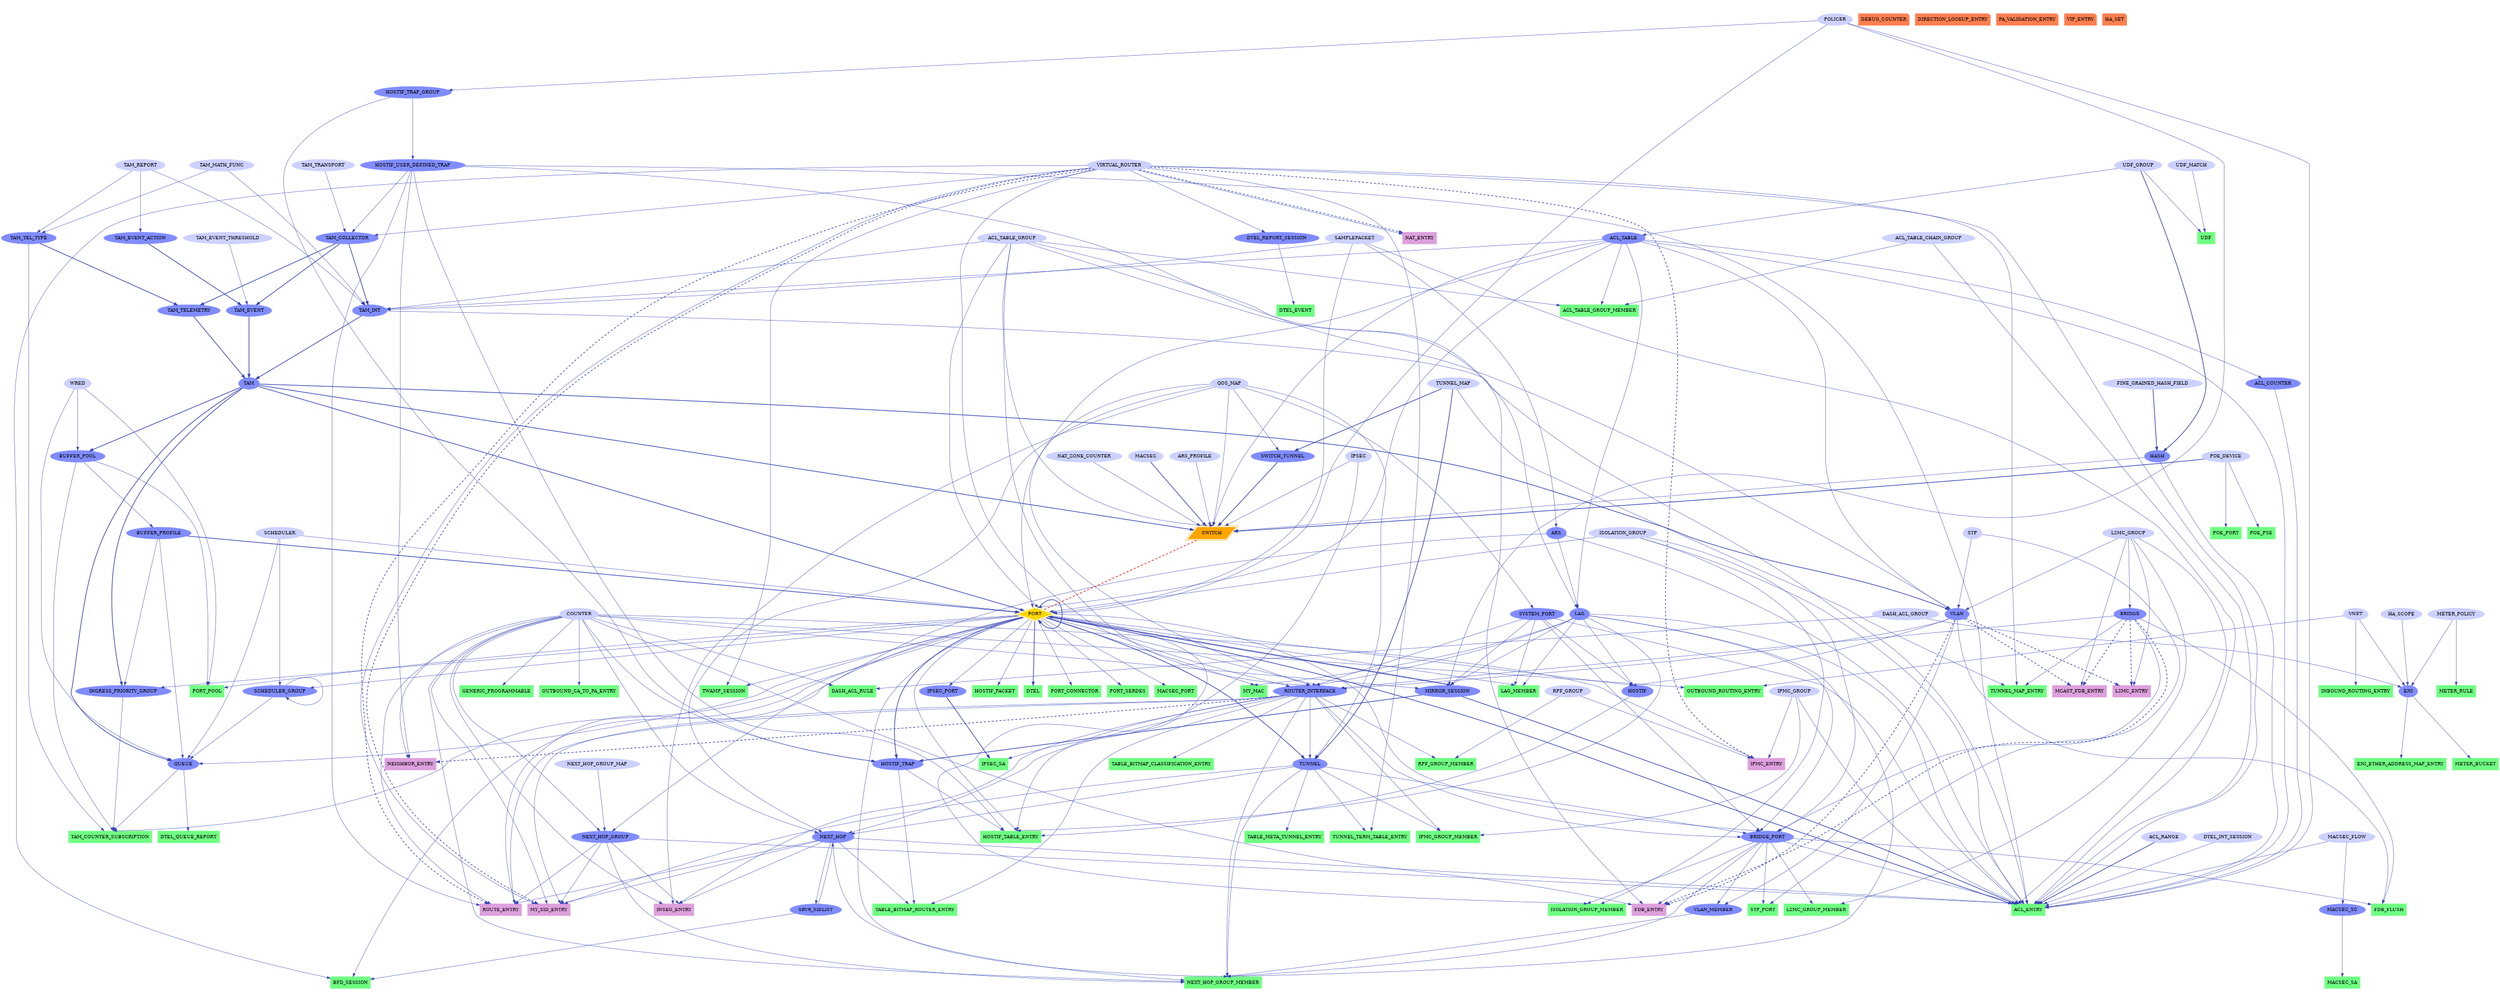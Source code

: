 digraph "SAI Object Dependency Graph" {
size="30,12"; ratio = fill;
node [style=filled];
POLICER -> PORT [  color="0.650 0.700 0.700"];
ACL_TABLE -> PORT [  samehead=SAI_PORT_ATTR_INGRESS_ACL color="0.650 0.700 0.700"];
ACL_TABLE_GROUP -> PORT [  samehead=SAI_PORT_ATTR_INGRESS_ACL color="0.650 0.700 0.700"];
MIRROR_SESSION -> PORT [ style=bold color="0.650 0.700 0.700"];
SAMPLEPACKET -> PORT [  color="0.650 0.700 0.700"];
QOS_MAP -> PORT [  color="0.650 0.700 0.700"];
SCHEDULER -> PORT [  color="0.650 0.700 0.700"];
BUFFER_PROFILE -> PORT [ style=bold color="0.650 0.700 0.700"];
PORT -> PORT [ style=bold color="0.650 0.700 0.700"];
ISOLATION_GROUP -> PORT [  color="0.650 0.700 0.700"];
TAM -> PORT [ style=bold color="0.650 0.700 0.700"];
ACL_TABLE -> LAG [  samehead=SAI_LAG_ATTR_INGRESS_ACL color="0.650 0.700 0.700"];
ACL_TABLE_GROUP -> LAG [  samehead=SAI_LAG_ATTR_INGRESS_ACL color="0.650 0.700 0.700"];
ARS -> LAG [  color="0.650 0.700 0.700"];
ROUTER_INTERFACE -> NEXT_HOP [  color="0.650 0.700 0.700"];
TUNNEL -> NEXT_HOP [  color="0.650 0.700 0.700"];
SRV6_SIDLIST -> NEXT_HOP [  color="0.650 0.700 0.700"];
COUNTER -> NEXT_HOP [  color="0.650 0.700 0.700"];
QOS_MAP -> NEXT_HOP [  color="0.650 0.700 0.700"];
COUNTER -> NEXT_HOP_GROUP [  color="0.650 0.700 0.700"];
NEXT_HOP_GROUP_MAP -> NEXT_HOP_GROUP [  color="0.650 0.700 0.700"];
ARS -> NEXT_HOP_GROUP [  color="0.650 0.700 0.700"];
VIRTUAL_ROUTER -> ROUTER_INTERFACE [  color="0.650 0.700 0.700"];
PORT -> ROUTER_INTERFACE [  samehead=SAI_ROUTER_INTERFACE_ATTR_PORT_ID color="0.650 0.700 0.700"];
LAG -> ROUTER_INTERFACE [  samehead=SAI_ROUTER_INTERFACE_ATTR_PORT_ID color="0.650 0.700 0.700"];
SYSTEM_PORT -> ROUTER_INTERFACE [  samehead=SAI_ROUTER_INTERFACE_ATTR_PORT_ID color="0.650 0.700 0.700"];
VLAN -> ROUTER_INTERFACE [  color="0.650 0.700 0.700"];
BRIDGE -> ROUTER_INTERFACE [  color="0.650 0.700 0.700"];
ACL_TABLE -> ROUTER_INTERFACE [  samehead=SAI_ROUTER_INTERFACE_ATTR_INGRESS_ACL color="0.650 0.700 0.700"];
ACL_TABLE_GROUP -> ROUTER_INTERFACE [  samehead=SAI_ROUTER_INTERFACE_ATTR_INGRESS_ACL color="0.650 0.700 0.700"];
UDF_GROUP -> ACL_TABLE [  color="0.650 0.700 0.700"];
ACL_TABLE -> ACL_ENTRY [  color="0.650 0.700 0.700"];
PORT -> ACL_ENTRY [ style=bold color="0.650 0.700 0.700"];
LAG -> ACL_ENTRY [  samehead=SAI_ACL_ENTRY_ATTR_FIELD_IN_PORT color="0.650 0.700 0.700"];
ACL_RANGE -> ACL_ENTRY [ style=bold color="0.650 0.700 0.700"];
VIRTUAL_ROUTER -> ACL_ENTRY [  color="0.650 0.700 0.700"];
SYSTEM_PORT -> ACL_ENTRY [  samehead=SAI_ACL_ENTRY_ATTR_ACTION_REDIRECT color="0.650 0.700 0.700"];
NEXT_HOP -> ACL_ENTRY [  samehead=SAI_ACL_ENTRY_ATTR_ACTION_REDIRECT color="0.650 0.700 0.700"];
NEXT_HOP_GROUP -> ACL_ENTRY [  samehead=SAI_ACL_ENTRY_ATTR_ACTION_REDIRECT color="0.650 0.700 0.700"];
BRIDGE_PORT -> ACL_ENTRY [  samehead=SAI_ACL_ENTRY_ATTR_ACTION_REDIRECT color="0.650 0.700 0.700"];
L2MC_GROUP -> ACL_ENTRY [  samehead=SAI_ACL_ENTRY_ATTR_ACTION_REDIRECT color="0.650 0.700 0.700"];
IPMC_GROUP -> ACL_ENTRY [  samehead=SAI_ACL_ENTRY_ATTR_ACTION_REDIRECT color="0.650 0.700 0.700"];
ACL_COUNTER -> ACL_ENTRY [  color="0.650 0.700 0.700"];
MIRROR_SESSION -> ACL_ENTRY [ style=bold color="0.650 0.700 0.700"];
POLICER -> ACL_ENTRY [  color="0.650 0.700 0.700"];
SAMPLEPACKET -> ACL_ENTRY [  color="0.650 0.700 0.700"];
HOSTIF_USER_DEFINED_TRAP -> ACL_ENTRY [  color="0.650 0.700 0.700"];
DTEL_INT_SESSION -> ACL_ENTRY [  color="0.650 0.700 0.700"];
TAM_INT -> ACL_ENTRY [  color="0.650 0.700 0.700"];
ISOLATION_GROUP -> ACL_ENTRY [  color="0.650 0.700 0.700"];
MACSEC_FLOW -> ACL_ENTRY [  color="0.650 0.700 0.700"];
HASH -> ACL_ENTRY [  color="0.650 0.700 0.700"];
ARS -> ACL_ENTRY [  color="0.650 0.700 0.700"];
ACL_TABLE_CHAIN_GROUP -> ACL_ENTRY [  color="0.650 0.700 0.700"];
ACL_TABLE -> ACL_COUNTER [  color="0.650 0.700 0.700"];
ACL_TABLE_GROUP -> ACL_TABLE_GROUP_MEMBER [  color="0.650 0.700 0.700"];
ACL_TABLE -> ACL_TABLE_GROUP_MEMBER [  color="0.650 0.700 0.700"];
ACL_TABLE_CHAIN_GROUP -> ACL_TABLE_GROUP_MEMBER [  color="0.650 0.700 0.700"];
PORT -> HOSTIF [  samehead=SAI_HOSTIF_ATTR_OBJ_ID color="0.650 0.700 0.700"];
LAG -> HOSTIF [  samehead=SAI_HOSTIF_ATTR_OBJ_ID color="0.650 0.700 0.700"];
VLAN -> HOSTIF [  samehead=SAI_HOSTIF_ATTR_OBJ_ID color="0.650 0.700 0.700"];
SYSTEM_PORT -> HOSTIF [  samehead=SAI_HOSTIF_ATTR_OBJ_ID color="0.650 0.700 0.700"];
PORT -> MIRROR_SESSION [  samehead=SAI_MIRROR_SESSION_ATTR_MONITOR_PORT color="0.650 0.700 0.700"];
LAG -> MIRROR_SESSION [  samehead=SAI_MIRROR_SESSION_ATTR_MONITOR_PORT color="0.650 0.700 0.700"];
SYSTEM_PORT -> MIRROR_SESSION [  samehead=SAI_MIRROR_SESSION_ATTR_MONITOR_PORT color="0.650 0.700 0.700"];
POLICER -> MIRROR_SESSION [  color="0.650 0.700 0.700"];
COUNTER -> MIRROR_SESSION [  color="0.650 0.700 0.700"];
POLICER -> HOSTIF_TRAP_GROUP [  color="0.650 0.700 0.700"];
PORT -> QUEUE [  color="0.650 0.700 0.700"];
SCHEDULER_GROUP -> QUEUE [  samehead=SAI_QUEUE_ATTR_PARENT_SCHEDULER_NODE color="0.650 0.700 0.700"];
WRED -> QUEUE [  color="0.650 0.700 0.700"];
BUFFER_PROFILE -> QUEUE [  color="0.650 0.700 0.700"];
SCHEDULER -> QUEUE [  color="0.650 0.700 0.700"];
TAM -> QUEUE [ style=bold color="0.650 0.700 0.700"];
PORT -> SCHEDULER_GROUP [  color="0.650 0.700 0.700"];
SCHEDULER -> SCHEDULER_GROUP [  color="0.650 0.700 0.700"];
SCHEDULER_GROUP -> SCHEDULER_GROUP [  samehead=SAI_SCHEDULER_GROUP_ATTR_PARENT_NODE color="0.650 0.700 0.700"];
TAM -> BUFFER_POOL [ style=bold color="0.650 0.700 0.700"];
WRED -> BUFFER_POOL [  color="0.650 0.700 0.700"];
BUFFER_POOL -> BUFFER_PROFILE [  color="0.650 0.700 0.700"];
BUFFER_PROFILE -> INGRESS_PRIORITY_GROUP [  color="0.650 0.700 0.700"];
PORT -> INGRESS_PRIORITY_GROUP [  color="0.650 0.700 0.700"];
TAM -> INGRESS_PRIORITY_GROUP [ style=bold color="0.650 0.700 0.700"];
LAG -> LAG_MEMBER [  color="0.650 0.700 0.700"];
PORT -> LAG_MEMBER [  samehead=SAI_LAG_MEMBER_ATTR_PORT_ID color="0.650 0.700 0.700"];
SYSTEM_PORT -> LAG_MEMBER [  samehead=SAI_LAG_MEMBER_ATTR_PORT_ID color="0.650 0.700 0.700"];
UDF_GROUP -> HASH [ style=bold color="0.650 0.700 0.700"];
FINE_GRAINED_HASH_FIELD -> HASH [ style=bold color="0.650 0.700 0.700"];
UDF_MATCH -> UDF [  color="0.650 0.700 0.700"];
UDF_GROUP -> UDF [  color="0.650 0.700 0.700"];
HOSTIF_USER_DEFINED_TRAP -> FDB_ENTRY [  color="0.650 0.700 0.700"];
BRIDGE_PORT -> FDB_ENTRY [  color="0.650 0.700 0.700"];
COUNTER -> FDB_ENTRY [  color="0.650 0.700 0.700"];
ACL_TABLE -> SWITCH [  samehead=SAI_SWITCH_ATTR_INGRESS_ACL color="0.650 0.700 0.700"];
ACL_TABLE_GROUP -> SWITCH [  samehead=SAI_SWITCH_ATTR_INGRESS_ACL color="0.650 0.700 0.700"];
HASH -> SWITCH [  color="0.650 0.700 0.700"];
QOS_MAP -> SWITCH [  color="0.650 0.700 0.700"];
TAM -> SWITCH [ style=bold color="0.650 0.700 0.700"];
NAT_ZONE_COUNTER -> SWITCH [  color="0.650 0.700 0.700"];
MACSEC -> SWITCH [ style=bold color="0.650 0.700 0.700"];
SWITCH_TUNNEL -> SWITCH [ style=bold color="0.650 0.700 0.700"];
IPSEC -> SWITCH [  color="0.650 0.700 0.700"];
ARS_PROFILE -> SWITCH [  color="0.650 0.700 0.700"];
POE_DEVICE -> SWITCH [ style=bold color="0.650 0.700 0.700"];
PORT -> HOSTIF_TRAP [ style=bold color="0.650 0.700 0.700"];
HOSTIF_TRAP_GROUP -> HOSTIF_TRAP [  color="0.650 0.700 0.700"];
MIRROR_SESSION -> HOSTIF_TRAP [ style=bold color="0.650 0.700 0.700"];
COUNTER -> HOSTIF_TRAP [  color="0.650 0.700 0.700"];
PORT -> HOSTIF_TABLE_ENTRY [  samehead=SAI_HOSTIF_TABLE_ENTRY_ATTR_OBJ_ID color="0.650 0.700 0.700"];
LAG -> HOSTIF_TABLE_ENTRY [  samehead=SAI_HOSTIF_TABLE_ENTRY_ATTR_OBJ_ID color="0.650 0.700 0.700"];
ROUTER_INTERFACE -> HOSTIF_TABLE_ENTRY [  samehead=SAI_HOSTIF_TABLE_ENTRY_ATTR_OBJ_ID color="0.650 0.700 0.700"];
HOSTIF_TRAP -> HOSTIF_TABLE_ENTRY [  samehead=SAI_HOSTIF_TABLE_ENTRY_ATTR_TRAP_ID color="0.650 0.700 0.700"];
HOSTIF_USER_DEFINED_TRAP -> HOSTIF_TABLE_ENTRY [  samehead=SAI_HOSTIF_TABLE_ENTRY_ATTR_TRAP_ID color="0.650 0.700 0.700"];
HOSTIF -> HOSTIF_TABLE_ENTRY [  color="0.650 0.700 0.700"];
HOSTIF_USER_DEFINED_TRAP -> NEIGHBOR_ENTRY [  color="0.650 0.700 0.700"];
COUNTER -> NEIGHBOR_ENTRY [  color="0.650 0.700 0.700"];
HOSTIF_USER_DEFINED_TRAP -> ROUTE_ENTRY [  color="0.650 0.700 0.700"];
NEXT_HOP -> ROUTE_ENTRY [  samehead=SAI_ROUTE_ENTRY_ATTR_NEXT_HOP_ID color="0.650 0.700 0.700"];
NEXT_HOP_GROUP -> ROUTE_ENTRY [  samehead=SAI_ROUTE_ENTRY_ATTR_NEXT_HOP_ID color="0.650 0.700 0.700"];
ROUTER_INTERFACE -> ROUTE_ENTRY [  samehead=SAI_ROUTE_ENTRY_ATTR_NEXT_HOP_ID color="0.650 0.700 0.700"];
PORT -> ROUTE_ENTRY [  samehead=SAI_ROUTE_ENTRY_ATTR_NEXT_HOP_ID color="0.650 0.700 0.700"];
COUNTER -> ROUTE_ENTRY [  color="0.650 0.700 0.700"];
STP -> VLAN [  color="0.650 0.700 0.700"];
L2MC_GROUP -> VLAN [  color="0.650 0.700 0.700"];
ACL_TABLE -> VLAN [  samehead=SAI_VLAN_ATTR_INGRESS_ACL color="0.650 0.700 0.700"];
ACL_TABLE_GROUP -> VLAN [  samehead=SAI_VLAN_ATTR_INGRESS_ACL color="0.650 0.700 0.700"];
TAM -> VLAN [ style=bold color="0.650 0.700 0.700"];
VLAN -> VLAN_MEMBER [  color="0.650 0.700 0.700"];
BRIDGE_PORT -> VLAN_MEMBER [  color="0.650 0.700 0.700"];
PORT -> HOSTIF_PACKET [  color="0.650 0.700 0.700"];
ROUTER_INTERFACE -> TUNNEL [  color="0.650 0.700 0.700"];
TUNNEL_MAP -> TUNNEL [ style=bold color="0.650 0.700 0.700"];
PORT -> TUNNEL [ style=bold color="0.650 0.700 0.700"];
QOS_MAP -> TUNNEL [  color="0.650 0.700 0.700"];
VIRTUAL_ROUTER -> TUNNEL_TERM_TABLE_ENTRY [  color="0.650 0.700 0.700"];
TUNNEL -> TUNNEL_TERM_TABLE_ENTRY [  color="0.650 0.700 0.700"];
BRIDGE_PORT -> FDB_FLUSH [  color="0.650 0.700 0.700"];
BRIDGE -> FDB_FLUSH [  samehead=SAI_FDB_FLUSH_ATTR_BV_ID color="0.650 0.700 0.700"];
VLAN -> FDB_FLUSH [  samehead=SAI_FDB_FLUSH_ATTR_BV_ID color="0.650 0.700 0.700"];
NEXT_HOP_GROUP -> NEXT_HOP_GROUP_MEMBER [  color="0.650 0.700 0.700"];
NEXT_HOP -> NEXT_HOP_GROUP_MEMBER [  samehead=SAI_NEXT_HOP_GROUP_MEMBER_ATTR_NEXT_HOP_ID color="0.650 0.700 0.700"];
PORT -> NEXT_HOP_GROUP_MEMBER [  samehead=SAI_NEXT_HOP_GROUP_MEMBER_ATTR_MONITORED_OBJECT color="0.650 0.700 0.700"];
LAG -> NEXT_HOP_GROUP_MEMBER [  samehead=SAI_NEXT_HOP_GROUP_MEMBER_ATTR_MONITORED_OBJECT color="0.650 0.700 0.700"];
ROUTER_INTERFACE -> NEXT_HOP_GROUP_MEMBER [  samehead=SAI_NEXT_HOP_GROUP_MEMBER_ATTR_MONITORED_OBJECT color="0.650 0.700 0.700"];
VLAN_MEMBER -> NEXT_HOP_GROUP_MEMBER [  samehead=SAI_NEXT_HOP_GROUP_MEMBER_ATTR_MONITORED_OBJECT color="0.650 0.700 0.700"];
TUNNEL -> NEXT_HOP_GROUP_MEMBER [  samehead=SAI_NEXT_HOP_GROUP_MEMBER_ATTR_MONITORED_OBJECT color="0.650 0.700 0.700"];
BRIDGE_PORT -> NEXT_HOP_GROUP_MEMBER [  samehead=SAI_NEXT_HOP_GROUP_MEMBER_ATTR_MONITORED_OBJECT color="0.650 0.700 0.700"];
COUNTER -> NEXT_HOP_GROUP_MEMBER [  color="0.650 0.700 0.700"];
STP -> STP_PORT [  color="0.650 0.700 0.700"];
BRIDGE_PORT -> STP_PORT [  color="0.650 0.700 0.700"];
RPF_GROUP -> RPF_GROUP_MEMBER [  color="0.650 0.700 0.700"];
ROUTER_INTERFACE -> RPF_GROUP_MEMBER [  color="0.650 0.700 0.700"];
L2MC_GROUP -> L2MC_GROUP_MEMBER [  color="0.650 0.700 0.700"];
BRIDGE_PORT -> L2MC_GROUP_MEMBER [  color="0.650 0.700 0.700"];
IPMC_GROUP -> IPMC_GROUP_MEMBER [  color="0.650 0.700 0.700"];
ROUTER_INTERFACE -> IPMC_GROUP_MEMBER [  samehead=SAI_IPMC_GROUP_MEMBER_ATTR_IPMC_OUTPUT_ID color="0.650 0.700 0.700"];
TUNNEL -> IPMC_GROUP_MEMBER [  samehead=SAI_IPMC_GROUP_MEMBER_ATTR_IPMC_OUTPUT_ID color="0.650 0.700 0.700"];
L2MC_GROUP -> L2MC_ENTRY [  color="0.650 0.700 0.700"];
IPMC_GROUP -> IPMC_ENTRY [  color="0.650 0.700 0.700"];
RPF_GROUP -> IPMC_ENTRY [  color="0.650 0.700 0.700"];
COUNTER -> IPMC_ENTRY [  color="0.650 0.700 0.700"];
L2MC_GROUP -> MCAST_FDB_ENTRY [  color="0.650 0.700 0.700"];
HOSTIF_TRAP_GROUP -> HOSTIF_USER_DEFINED_TRAP [  color="0.650 0.700 0.700"];
L2MC_GROUP -> BRIDGE [  color="0.650 0.700 0.700"];
PORT -> BRIDGE_PORT [  samehead=SAI_BRIDGE_PORT_ATTR_PORT_ID color="0.650 0.700 0.700"];
LAG -> BRIDGE_PORT [  samehead=SAI_BRIDGE_PORT_ATTR_PORT_ID color="0.650 0.700 0.700"];
SYSTEM_PORT -> BRIDGE_PORT [  samehead=SAI_BRIDGE_PORT_ATTR_PORT_ID color="0.650 0.700 0.700"];
ROUTER_INTERFACE -> BRIDGE_PORT [  color="0.650 0.700 0.700"];
TUNNEL -> BRIDGE_PORT [  color="0.650 0.700 0.700"];
BRIDGE -> BRIDGE_PORT [  color="0.650 0.700 0.700"];
ISOLATION_GROUP -> BRIDGE_PORT [  color="0.650 0.700 0.700"];
TUNNEL_MAP -> TUNNEL_MAP_ENTRY [  color="0.650 0.700 0.700"];
BRIDGE -> TUNNEL_MAP_ENTRY [  color="0.650 0.700 0.700"];
VIRTUAL_ROUTER -> TUNNEL_MAP_ENTRY [  color="0.650 0.700 0.700"];
TAM_TELEMETRY -> TAM [ style=bold color="0.650 0.700 0.700"];
TAM_EVENT -> TAM [ style=bold color="0.650 0.700 0.700"];
TAM_INT -> TAM [ style=bold color="0.650 0.700 0.700"];
NEXT_HOP -> SRV6_SIDLIST [  color="0.650 0.700 0.700"];
PORT -> PORT_POOL [  color="0.650 0.700 0.700"];
BUFFER_POOL -> PORT_POOL [  color="0.650 0.700 0.700"];
WRED -> PORT_POOL [  color="0.650 0.700 0.700"];
NEXT_HOP -> INSEG_ENTRY [  samehead=SAI_INSEG_ENTRY_ATTR_NEXT_HOP_ID color="0.650 0.700 0.700"];
NEXT_HOP_GROUP -> INSEG_ENTRY [  samehead=SAI_INSEG_ENTRY_ATTR_NEXT_HOP_ID color="0.650 0.700 0.700"];
ROUTER_INTERFACE -> INSEG_ENTRY [  samehead=SAI_INSEG_ENTRY_ATTR_NEXT_HOP_ID color="0.650 0.700 0.700"];
QOS_MAP -> INSEG_ENTRY [  color="0.650 0.700 0.700"];
COUNTER -> INSEG_ENTRY [  color="0.650 0.700 0.700"];
PORT -> DTEL [ style=bold color="0.650 0.700 0.700"];
QUEUE -> DTEL_QUEUE_REPORT [  color="0.650 0.700 0.700"];
VIRTUAL_ROUTER -> DTEL_REPORT_SESSION [  color="0.650 0.700 0.700"];
DTEL_REPORT_SESSION -> DTEL_EVENT [  color="0.650 0.700 0.700"];
VIRTUAL_ROUTER -> BFD_SESSION [  color="0.650 0.700 0.700"];
PORT -> BFD_SESSION [  color="0.650 0.700 0.700"];
SRV6_SIDLIST -> BFD_SESSION [  color="0.650 0.700 0.700"];
ISOLATION_GROUP -> ISOLATION_GROUP_MEMBER [  color="0.650 0.700 0.700"];
PORT -> ISOLATION_GROUP_MEMBER [  samehead=SAI_ISOLATION_GROUP_MEMBER_ATTR_ISOLATION_OBJECT color="0.650 0.700 0.700"];
BRIDGE_PORT -> ISOLATION_GROUP_MEMBER [  samehead=SAI_ISOLATION_GROUP_MEMBER_ATTR_ISOLATION_OBJECT color="0.650 0.700 0.700"];
TAM_MATH_FUNC -> TAM_TEL_TYPE [  color="0.650 0.700 0.700"];
TAM_REPORT -> TAM_TEL_TYPE [  color="0.650 0.700 0.700"];
TAM_TEL_TYPE -> TAM_TELEMETRY [ style=bold color="0.650 0.700 0.700"];
TAM_COLLECTOR -> TAM_TELEMETRY [ style=bold color="0.650 0.700 0.700"];
VIRTUAL_ROUTER -> TAM_COLLECTOR [  color="0.650 0.700 0.700"];
TAM_TRANSPORT -> TAM_COLLECTOR [  color="0.650 0.700 0.700"];
HOSTIF_USER_DEFINED_TRAP -> TAM_COLLECTOR [  color="0.650 0.700 0.700"];
TAM_REPORT -> TAM_EVENT_ACTION [  color="0.650 0.700 0.700"];
TAM_EVENT_ACTION -> TAM_EVENT [ style=bold color="0.650 0.700 0.700"];
TAM_COLLECTOR -> TAM_EVENT [ style=bold color="0.650 0.700 0.700"];
TAM_EVENT_THRESHOLD -> TAM_EVENT [  color="0.650 0.700 0.700"];
VIRTUAL_ROUTER -> NAT_ENTRY [  color="0.650 0.700 0.700"];
ACL_TABLE -> TAM_INT [  samehead=SAI_TAM_INT_ATTR_ACL_GROUP color="0.650 0.700 0.700"];
ACL_TABLE_GROUP -> TAM_INT [  samehead=SAI_TAM_INT_ATTR_ACL_GROUP color="0.650 0.700 0.700"];
SAMPLEPACKET -> TAM_INT [  color="0.650 0.700 0.700"];
TAM_COLLECTOR -> TAM_INT [ style=bold color="0.650 0.700 0.700"];
TAM_MATH_FUNC -> TAM_INT [  color="0.650 0.700 0.700"];
TAM_REPORT -> TAM_INT [  color="0.650 0.700 0.700"];
PORT -> PORT_CONNECTOR [  color="0.650 0.700 0.700"];
PORT -> PORT_SERDES [  color="0.650 0.700 0.700"];
PORT -> MACSEC_PORT [  color="0.650 0.700 0.700"];
MACSEC_FLOW -> MACSEC_SC [  color="0.650 0.700 0.700"];
MACSEC_SC -> MACSEC_SA [  color="0.650 0.700 0.700"];
QOS_MAP -> SYSTEM_PORT [  color="0.650 0.700 0.700"];
TUNNEL_MAP -> SWITCH_TUNNEL [ style=bold color="0.650 0.700 0.700"];
QOS_MAP -> SWITCH_TUNNEL [  color="0.650 0.700 0.700"];
NEXT_HOP -> MY_SID_ENTRY [  samehead=SAI_MY_SID_ENTRY_ATTR_NEXT_HOP_ID color="0.650 0.700 0.700"];
NEXT_HOP_GROUP -> MY_SID_ENTRY [  samehead=SAI_MY_SID_ENTRY_ATTR_NEXT_HOP_ID color="0.650 0.700 0.700"];
ROUTER_INTERFACE -> MY_SID_ENTRY [  samehead=SAI_MY_SID_ENTRY_ATTR_NEXT_HOP_ID color="0.650 0.700 0.700"];
TUNNEL -> MY_SID_ENTRY [  color="0.650 0.700 0.700"];
VIRTUAL_ROUTER -> MY_SID_ENTRY [  color="0.650 0.700 0.700"];
COUNTER -> MY_SID_ENTRY [  color="0.650 0.700 0.700"];
PORT -> MY_MAC [  samehead=SAI_MY_MAC_ATTR_PORT_ID color="0.650 0.700 0.700"];
LAG -> MY_MAC [  samehead=SAI_MY_MAC_ATTR_PORT_ID color="0.650 0.700 0.700"];
PORT -> IPSEC_PORT [  color="0.650 0.700 0.700"];
IPSEC -> IPSEC_SA [  color="0.650 0.700 0.700"];
IPSEC_PORT -> IPSEC_SA [ style=bold color="0.650 0.700 0.700"];
COUNTER -> GENERIC_PROGRAMMABLE [  color="0.650 0.700 0.700"];
SAMPLEPACKET -> ARS [  color="0.650 0.700 0.700"];
VIRTUAL_ROUTER -> TWAMP_SESSION [  color="0.650 0.700 0.700"];
PORT -> TWAMP_SESSION [  color="0.650 0.700 0.700"];
TAM_TEL_TYPE -> TAM_COUNTER_SUBSCRIPTION [  color="0.650 0.700 0.700"];
BUFFER_POOL -> TAM_COUNTER_SUBSCRIPTION [  samehead=SAI_TAM_COUNTER_SUBSCRIPTION_ATTR_OBJECT_ID color="0.650 0.700 0.700"];
INGRESS_PRIORITY_GROUP -> TAM_COUNTER_SUBSCRIPTION [  samehead=SAI_TAM_COUNTER_SUBSCRIPTION_ATTR_OBJECT_ID color="0.650 0.700 0.700"];
PORT -> TAM_COUNTER_SUBSCRIPTION [  samehead=SAI_TAM_COUNTER_SUBSCRIPTION_ATTR_OBJECT_ID color="0.650 0.700 0.700"];
QUEUE -> TAM_COUNTER_SUBSCRIPTION [  samehead=SAI_TAM_COUNTER_SUBSCRIPTION_ATTR_OBJECT_ID color="0.650 0.700 0.700"];
POE_DEVICE -> POE_PSE [  color="0.650 0.700 0.700"];
POE_DEVICE -> POE_PORT [  color="0.650 0.700 0.700"];
ROUTER_INTERFACE -> TABLE_BITMAP_CLASSIFICATION_ENTRY [  color="0.650 0.700 0.700"];
NEXT_HOP -> TABLE_BITMAP_ROUTER_ENTRY [  color="0.650 0.700 0.700"];
ROUTER_INTERFACE -> TABLE_BITMAP_ROUTER_ENTRY [  color="0.650 0.700 0.700"];
HOSTIF_TRAP -> TABLE_BITMAP_ROUTER_ENTRY [  color="0.650 0.700 0.700"];
TUNNEL -> TABLE_META_TUNNEL_ENTRY [  color="0.650 0.700 0.700"];
DASH_ACL_GROUP -> DASH_ACL_RULE [  color="0.650 0.700 0.700"];
COUNTER -> DASH_ACL_RULE [  color="0.650 0.700 0.700"];
ENI -> ENI_ETHER_ADDRESS_MAP_ENTRY [  color="0.650 0.700 0.700"];
HA_SCOPE -> ENI [  color="0.650 0.700 0.700"];
VNET -> ENI [  color="0.650 0.700 0.700"];
METER_POLICY -> ENI [  color="0.650 0.700 0.700"];
DASH_ACL_GROUP -> ENI [  color="0.650 0.700 0.700"];
VNET -> INBOUND_ROUTING_ENTRY [  color="0.650 0.700 0.700"];
ENI -> METER_BUCKET [  color="0.650 0.700 0.700"];
METER_POLICY -> METER_RULE [  color="0.650 0.700 0.700"];
COUNTER -> OUTBOUND_CA_TO_PA_ENTRY [  color="0.650 0.700 0.700"];
VNET -> OUTBOUND_ROUTING_ENTRY [  color="0.650 0.700 0.700"];
COUNTER -> OUTBOUND_ROUTING_ENTRY [  color="0.650 0.700 0.700"];
BRIDGE -> FDB_ENTRY [color="0.650 0.700 0.700", style = dashed, penwidth=2];
VLAN -> FDB_ENTRY [color="0.650 0.700 0.700", style = dashed, penwidth=2];
ROUTER_INTERFACE -> NEIGHBOR_ENTRY [color="0.650 0.700 0.700", style = dashed, penwidth=2];
VIRTUAL_ROUTER -> ROUTE_ENTRY [color="0.650 0.700 0.700", style = dashed, penwidth=2];
BRIDGE -> L2MC_ENTRY [color="0.650 0.700 0.700", style = dashed, penwidth=2];
VLAN -> L2MC_ENTRY [color="0.650 0.700 0.700", style = dashed, penwidth=2];
VIRTUAL_ROUTER -> IPMC_ENTRY [color="0.650 0.700 0.700", style = dashed, penwidth=2];
BRIDGE -> MCAST_FDB_ENTRY [color="0.650 0.700 0.700", style = dashed, penwidth=2];
VLAN -> MCAST_FDB_ENTRY [color="0.650 0.700 0.700", style = dashed, penwidth=2];
VIRTUAL_ROUTER -> NAT_ENTRY [color="0.650 0.700 0.700", style = dashed, penwidth=2];
VIRTUAL_ROUTER -> MY_SID_ENTRY [color="0.650 0.700 0.700", style = dashed, penwidth=2];
SWITCH -> PORT[dir="none", color="red", peripheries = 2, penwidth=2.0 , style  = dashed ];
PORT [color="0.650 0.500 1.000"];
LAG [color="0.650 0.500 1.000"];
VIRTUAL_ROUTER [color="0.650 0.200 1.000"];
NEXT_HOP [color="0.650 0.500 1.000"];
NEXT_HOP_GROUP [color="0.650 0.500 1.000"];
ROUTER_INTERFACE [color="0.650 0.500 1.000"];
ACL_TABLE [color="0.650 0.500 1.000"];
ACL_ENTRY [color="0.355 0.563 1.000", shape = rect];
ACL_COUNTER [color="0.650 0.500 1.000"];
ACL_RANGE [color="0.650 0.200 1.000"];
ACL_TABLE_GROUP [color="0.650 0.200 1.000"];
ACL_TABLE_GROUP_MEMBER [color="0.355 0.563 1.000", shape = rect];
HOSTIF [color="0.650 0.500 1.000"];
MIRROR_SESSION [color="0.650 0.500 1.000"];
SAMPLEPACKET [color="0.650 0.200 1.000"];
STP [color="0.650 0.200 1.000"];
HOSTIF_TRAP_GROUP [color="0.650 0.500 1.000"];
POLICER [color="0.650 0.200 1.000"];
WRED [color="0.650 0.200 1.000"];
QOS_MAP [color="0.650 0.200 1.000"];
QUEUE [color="0.650 0.500 1.000"];
SCHEDULER [color="0.650 0.200 1.000"];
SCHEDULER_GROUP [color="0.650 0.500 1.000"];
BUFFER_POOL [color="0.650 0.500 1.000"];
BUFFER_PROFILE [color="0.650 0.500 1.000"];
INGRESS_PRIORITY_GROUP [color="0.650 0.500 1.000"];
LAG_MEMBER [color="0.355 0.563 1.000", shape = rect];
HASH [color="0.650 0.500 1.000"];
UDF [color="0.355 0.563 1.000", shape = rect];
UDF_MATCH [color="0.650 0.200 1.000"];
UDF_GROUP [color="0.650 0.200 1.000"];
FDB_ENTRY [color="0.355 0.563 1.000", shape = rect];
SWITCH [color="0.355 0.563 1.000", shape = rect];
HOSTIF_TRAP [color="0.650 0.500 1.000"];
HOSTIF_TABLE_ENTRY [color="0.355 0.563 1.000", shape = rect];
NEIGHBOR_ENTRY [color="0.355 0.563 1.000", shape = rect];
ROUTE_ENTRY [color="0.355 0.563 1.000", shape = rect];
VLAN [color="0.650 0.500 1.000"];
VLAN_MEMBER [color="0.650 0.500 1.000"];
HOSTIF_PACKET [color="0.355 0.563 1.000", shape = rect];
TUNNEL_MAP [color="0.650 0.200 1.000"];
TUNNEL [color="0.650 0.500 1.000"];
TUNNEL_TERM_TABLE_ENTRY [color="0.355 0.563 1.000", shape = rect];
FDB_FLUSH [color="0.355 0.563 1.000", shape = rect];
NEXT_HOP_GROUP_MEMBER [color="0.355 0.563 1.000", shape = rect];
STP_PORT [color="0.355 0.563 1.000", shape = rect];
RPF_GROUP [color="0.650 0.200 1.000"];
RPF_GROUP_MEMBER [color="0.355 0.563 1.000", shape = rect];
L2MC_GROUP [color="0.650 0.200 1.000"];
L2MC_GROUP_MEMBER [color="0.355 0.563 1.000", shape = rect];
IPMC_GROUP [color="0.650 0.200 1.000"];
IPMC_GROUP_MEMBER [color="0.355 0.563 1.000", shape = rect];
L2MC_ENTRY [color="0.355 0.563 1.000", shape = rect];
IPMC_ENTRY [color="0.355 0.563 1.000", shape = rect];
MCAST_FDB_ENTRY [color="0.355 0.563 1.000", shape = rect];
HOSTIF_USER_DEFINED_TRAP [color="0.650 0.500 1.000"];
BRIDGE [color="0.650 0.500 1.000"];
BRIDGE_PORT [color="0.650 0.500 1.000"];
TUNNEL_MAP_ENTRY [color="0.355 0.563 1.000", shape = rect];
TAM [color="0.650 0.500 1.000"];
SRV6_SIDLIST [color="0.650 0.500 1.000"];
PORT_POOL [color="0.355 0.563 1.000", shape = rect];
INSEG_ENTRY [color="0.355 0.563 1.000", shape = rect];
DTEL [color="0.355 0.563 1.000", shape = rect];
DTEL_QUEUE_REPORT [color="0.355 0.563 1.000", shape = rect];
DTEL_INT_SESSION [color="0.650 0.200 1.000"];
DTEL_REPORT_SESSION [color="0.650 0.500 1.000"];
DTEL_EVENT [color="0.355 0.563 1.000", shape = rect];
BFD_SESSION [color="0.355 0.563 1.000", shape = rect];
ISOLATION_GROUP [color="0.650 0.200 1.000"];
ISOLATION_GROUP_MEMBER [color="0.355 0.563 1.000", shape = rect];
TAM_MATH_FUNC [color="0.650 0.200 1.000"];
TAM_REPORT [color="0.650 0.200 1.000"];
TAM_EVENT_THRESHOLD [color="0.650 0.200 1.000"];
TAM_TEL_TYPE [color="0.650 0.500 1.000"];
TAM_TRANSPORT [color="0.650 0.200 1.000"];
TAM_TELEMETRY [color="0.650 0.500 1.000"];
TAM_COLLECTOR [color="0.650 0.500 1.000"];
TAM_EVENT_ACTION [color="0.650 0.500 1.000"];
TAM_EVENT [color="0.650 0.500 1.000"];
NAT_ZONE_COUNTER [color="0.650 0.200 1.000"];
NAT_ENTRY [color="0.355 0.563 1.000", shape = rect];
TAM_INT [color="0.650 0.500 1.000"];
COUNTER [color="0.650 0.200 1.000"];
DEBUG_COUNTER [color=coral, shape = note];
PORT_CONNECTOR [color="0.355 0.563 1.000", shape = rect];
PORT_SERDES [color="0.355 0.563 1.000", shape = rect];
MACSEC [color="0.650 0.200 1.000"];
MACSEC_PORT [color="0.355 0.563 1.000", shape = rect];
MACSEC_FLOW [color="0.650 0.200 1.000"];
MACSEC_SC [color="0.650 0.500 1.000"];
MACSEC_SA [color="0.355 0.563 1.000", shape = rect];
SYSTEM_PORT [color="0.650 0.500 1.000"];
FINE_GRAINED_HASH_FIELD [color="0.650 0.200 1.000"];
SWITCH_TUNNEL [color="0.650 0.500 1.000"];
MY_SID_ENTRY [color="0.355 0.563 1.000", shape = rect];
MY_MAC [color="0.355 0.563 1.000", shape = rect];
NEXT_HOP_GROUP_MAP [color="0.650 0.200 1.000"];
IPSEC [color="0.650 0.200 1.000"];
IPSEC_PORT [color="0.650 0.500 1.000"];
IPSEC_SA [color="0.355 0.563 1.000", shape = rect];
GENERIC_PROGRAMMABLE [color="0.355 0.563 1.000", shape = rect];
ARS_PROFILE [color="0.650 0.200 1.000"];
ARS [color="0.650 0.500 1.000"];
ACL_TABLE_CHAIN_GROUP [color="0.650 0.200 1.000"];
TWAMP_SESSION [color="0.355 0.563 1.000", shape = rect];
TAM_COUNTER_SUBSCRIPTION [color="0.355 0.563 1.000", shape = rect];
POE_DEVICE [color="0.650 0.200 1.000"];
POE_PSE [color="0.355 0.563 1.000", shape = rect];
POE_PORT [color="0.355 0.563 1.000", shape = rect];
TABLE_BITMAP_CLASSIFICATION_ENTRY [color="0.355 0.563 1.000", shape = rect];
TABLE_BITMAP_ROUTER_ENTRY [color="0.355 0.563 1.000", shape = rect];
TABLE_META_TUNNEL_ENTRY [color="0.355 0.563 1.000", shape = rect];
DASH_ACL_GROUP [color="0.650 0.200 1.000"];
DASH_ACL_RULE [color="0.355 0.563 1.000", shape = rect];
DIRECTION_LOOKUP_ENTRY [color=coral, shape = note];
ENI_ETHER_ADDRESS_MAP_ENTRY [color="0.355 0.563 1.000", shape = rect];
ENI [color="0.650 0.500 1.000"];
INBOUND_ROUTING_ENTRY [color="0.355 0.563 1.000", shape = rect];
METER_BUCKET [color="0.355 0.563 1.000", shape = rect];
METER_POLICY [color="0.650 0.200 1.000"];
METER_RULE [color="0.355 0.563 1.000", shape = rect];
OUTBOUND_CA_TO_PA_ENTRY [color="0.355 0.563 1.000", shape = rect];
OUTBOUND_ROUTING_ENTRY [color="0.355 0.563 1.000", shape = rect];
VNET [color="0.650 0.200 1.000"];
PA_VALIDATION_ENTRY [color=coral, shape = note];
VIP_ENTRY [color=coral, shape = note];
HA_SET [color=coral, shape = note];
HA_SCOPE [color="0.650 0.200 1.000"];
FDB_ENTRY [color=plum, shape = rect];
NEIGHBOR_ENTRY [color=plum, shape = rect];
ROUTE_ENTRY [color=plum, shape = rect];
L2MC_ENTRY [color=plum, shape = rect];
IPMC_ENTRY [color=plum, shape = rect];
MCAST_FDB_ENTRY [color=plum, shape = rect];
INSEG_ENTRY [color=plum, shape = rect];
NAT_ENTRY [color=plum, shape = rect];
MY_SID_ENTRY [color=plum, shape = rect];
SWITCH [color=orange, shape = parallelogram, peripheries = 2];
PORT [color=gold, shape = diamond, peripheries=2];
}
